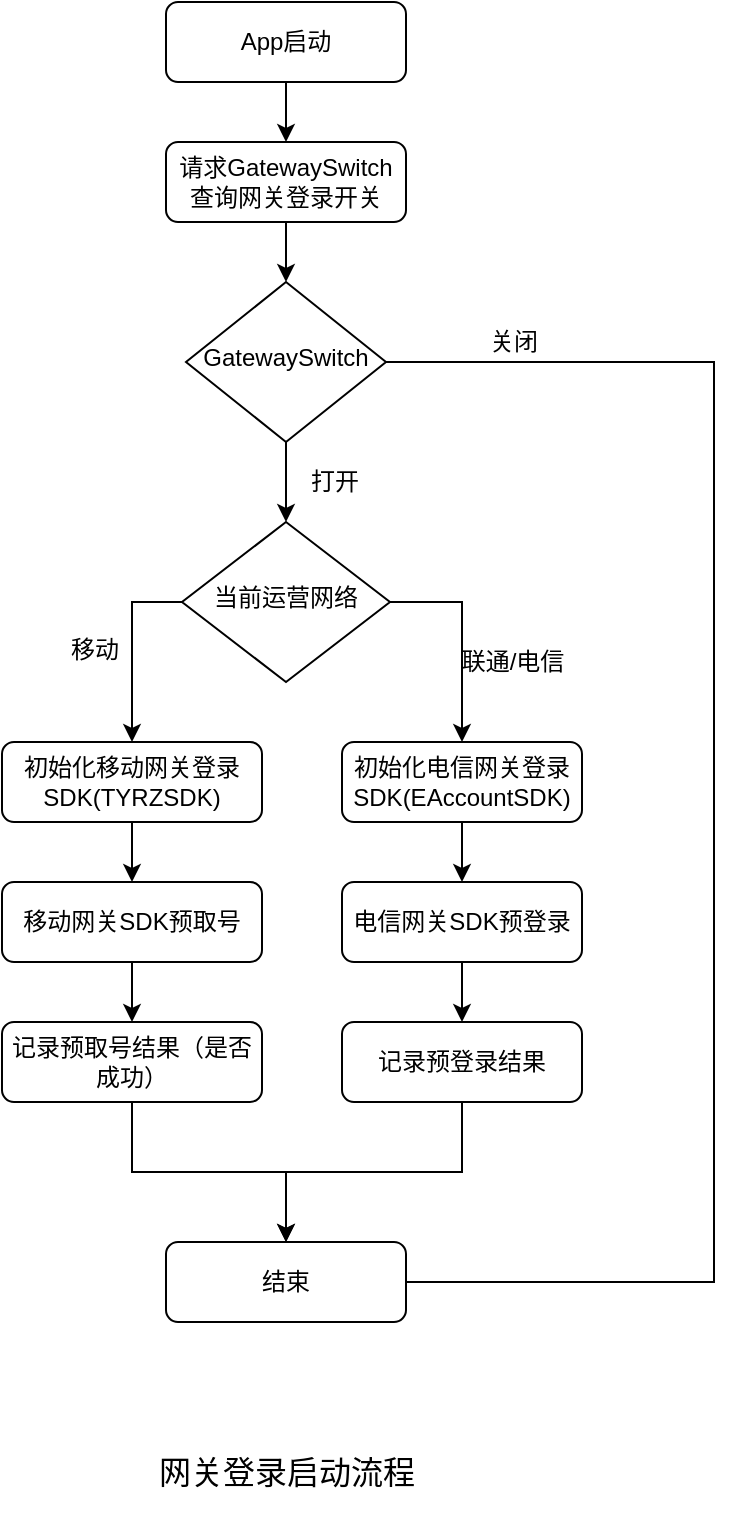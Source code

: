 <mxfile version="12.8.4" type="github" pages="2">
  <diagram id="C5RBs43oDa-KdzZeNtuy" name="网关登录启动流程">
    <mxGraphModel dx="687" dy="559" grid="1" gridSize="10" guides="1" tooltips="1" connect="1" arrows="1" fold="1" page="1" pageScale="1" pageWidth="827" pageHeight="1169" math="0" shadow="0">
      <root>
        <mxCell id="WIyWlLk6GJQsqaUBKTNV-0" />
        <mxCell id="WIyWlLk6GJQsqaUBKTNV-1" parent="WIyWlLk6GJQsqaUBKTNV-0" />
        <mxCell id="4GM5EZFn7FC8IjJdm806-10" style="edgeStyle=orthogonalEdgeStyle;rounded=0;orthogonalLoop=1;jettySize=auto;html=1;exitX=0.5;exitY=1;exitDx=0;exitDy=0;entryX=0.5;entryY=0;entryDx=0;entryDy=0;" edge="1" parent="WIyWlLk6GJQsqaUBKTNV-1" source="WIyWlLk6GJQsqaUBKTNV-3" target="4GM5EZFn7FC8IjJdm806-1">
          <mxGeometry relative="1" as="geometry" />
        </mxCell>
        <mxCell id="WIyWlLk6GJQsqaUBKTNV-3" value="App启动" style="rounded=1;whiteSpace=wrap;html=1;fontSize=12;glass=0;strokeWidth=1;shadow=0;" parent="WIyWlLk6GJQsqaUBKTNV-1" vertex="1">
          <mxGeometry x="318" y="120" width="120" height="40" as="geometry" />
        </mxCell>
        <mxCell id="4GM5EZFn7FC8IjJdm806-12" style="edgeStyle=orthogonalEdgeStyle;rounded=0;orthogonalLoop=1;jettySize=auto;html=1;exitX=1;exitY=0.5;exitDx=0;exitDy=0;entryX=0;entryY=0.5;entryDx=0;entryDy=0;" edge="1" parent="WIyWlLk6GJQsqaUBKTNV-1" source="WIyWlLk6GJQsqaUBKTNV-6" target="WIyWlLk6GJQsqaUBKTNV-11">
          <mxGeometry relative="1" as="geometry">
            <Array as="points">
              <mxPoint x="592" y="300" />
              <mxPoint x="592" y="760" />
            </Array>
          </mxGeometry>
        </mxCell>
        <mxCell id="__YPSHUrNCCT7DOqfK9W-0" style="edgeStyle=orthogonalEdgeStyle;rounded=0;orthogonalLoop=1;jettySize=auto;html=1;exitX=0.5;exitY=1;exitDx=0;exitDy=0;entryX=0.5;entryY=0;entryDx=0;entryDy=0;" edge="1" parent="WIyWlLk6GJQsqaUBKTNV-1" source="WIyWlLk6GJQsqaUBKTNV-6" target="WIyWlLk6GJQsqaUBKTNV-10">
          <mxGeometry relative="1" as="geometry" />
        </mxCell>
        <mxCell id="WIyWlLk6GJQsqaUBKTNV-6" value="GatewaySwitch" style="rhombus;whiteSpace=wrap;html=1;shadow=0;fontFamily=Helvetica;fontSize=12;align=center;strokeWidth=1;spacing=6;spacingTop=-4;" parent="WIyWlLk6GJQsqaUBKTNV-1" vertex="1">
          <mxGeometry x="328" y="260" width="100" height="80" as="geometry" />
        </mxCell>
        <mxCell id="4GM5EZFn7FC8IjJdm806-24" style="edgeStyle=orthogonalEdgeStyle;rounded=0;orthogonalLoop=1;jettySize=auto;html=1;exitX=1;exitY=0.5;exitDx=0;exitDy=0;entryX=0.5;entryY=0;entryDx=0;entryDy=0;" edge="1" parent="WIyWlLk6GJQsqaUBKTNV-1" source="WIyWlLk6GJQsqaUBKTNV-10" target="4GM5EZFn7FC8IjJdm806-22">
          <mxGeometry relative="1" as="geometry" />
        </mxCell>
        <mxCell id="4GM5EZFn7FC8IjJdm806-26" style="edgeStyle=orthogonalEdgeStyle;rounded=0;orthogonalLoop=1;jettySize=auto;html=1;exitX=0;exitY=0.5;exitDx=0;exitDy=0;entryX=0.5;entryY=0;entryDx=0;entryDy=0;" edge="1" parent="WIyWlLk6GJQsqaUBKTNV-1" source="WIyWlLk6GJQsqaUBKTNV-10" target="4GM5EZFn7FC8IjJdm806-18">
          <mxGeometry relative="1" as="geometry" />
        </mxCell>
        <mxCell id="WIyWlLk6GJQsqaUBKTNV-10" value="当前运营网络" style="rhombus;whiteSpace=wrap;html=1;shadow=0;fontFamily=Helvetica;fontSize=12;align=center;strokeWidth=1;spacing=6;spacingTop=-4;" parent="WIyWlLk6GJQsqaUBKTNV-1" vertex="1">
          <mxGeometry x="326" y="380" width="104" height="80" as="geometry" />
        </mxCell>
        <mxCell id="WIyWlLk6GJQsqaUBKTNV-11" value="结束" style="rounded=1;whiteSpace=wrap;html=1;fontSize=12;glass=0;strokeWidth=1;shadow=0;" parent="WIyWlLk6GJQsqaUBKTNV-1" vertex="1">
          <mxGeometry x="318" y="740" width="120" height="40" as="geometry" />
        </mxCell>
        <mxCell id="4GM5EZFn7FC8IjJdm806-11" style="edgeStyle=orthogonalEdgeStyle;rounded=0;orthogonalLoop=1;jettySize=auto;html=1;exitX=0.5;exitY=1;exitDx=0;exitDy=0;entryX=0.5;entryY=0;entryDx=0;entryDy=0;" edge="1" parent="WIyWlLk6GJQsqaUBKTNV-1" source="4GM5EZFn7FC8IjJdm806-1" target="WIyWlLk6GJQsqaUBKTNV-6">
          <mxGeometry relative="1" as="geometry" />
        </mxCell>
        <mxCell id="4GM5EZFn7FC8IjJdm806-1" value="请求GatewaySwitch查询网关登录开关" style="rounded=1;whiteSpace=wrap;html=1;" vertex="1" parent="WIyWlLk6GJQsqaUBKTNV-1">
          <mxGeometry x="318" y="190" width="120" height="40" as="geometry" />
        </mxCell>
        <mxCell id="4GM5EZFn7FC8IjJdm806-13" value="关闭" style="text;html=1;strokeColor=none;fillColor=none;align=center;verticalAlign=middle;whiteSpace=wrap;rounded=0;" vertex="1" parent="WIyWlLk6GJQsqaUBKTNV-1">
          <mxGeometry x="472" y="280" width="40" height="20" as="geometry" />
        </mxCell>
        <mxCell id="4GM5EZFn7FC8IjJdm806-28" value="" style="edgeStyle=orthogonalEdgeStyle;rounded=0;orthogonalLoop=1;jettySize=auto;html=1;" edge="1" parent="WIyWlLk6GJQsqaUBKTNV-1" source="4GM5EZFn7FC8IjJdm806-18" target="4GM5EZFn7FC8IjJdm806-27">
          <mxGeometry relative="1" as="geometry" />
        </mxCell>
        <mxCell id="4GM5EZFn7FC8IjJdm806-18" value="初始化移动网关登录SDK(TYRZSDK)" style="rounded=1;whiteSpace=wrap;html=1;" vertex="1" parent="WIyWlLk6GJQsqaUBKTNV-1">
          <mxGeometry x="236" y="490" width="130" height="40" as="geometry" />
        </mxCell>
        <mxCell id="4GM5EZFn7FC8IjJdm806-32" value="" style="edgeStyle=orthogonalEdgeStyle;rounded=0;orthogonalLoop=1;jettySize=auto;html=1;" edge="1" parent="WIyWlLk6GJQsqaUBKTNV-1" source="4GM5EZFn7FC8IjJdm806-27" target="4GM5EZFn7FC8IjJdm806-31">
          <mxGeometry relative="1" as="geometry" />
        </mxCell>
        <mxCell id="4GM5EZFn7FC8IjJdm806-27" value="移动网关SDK预取号" style="rounded=1;whiteSpace=wrap;html=1;" vertex="1" parent="WIyWlLk6GJQsqaUBKTNV-1">
          <mxGeometry x="236" y="560" width="130" height="40" as="geometry" />
        </mxCell>
        <mxCell id="4GM5EZFn7FC8IjJdm806-36" style="edgeStyle=orthogonalEdgeStyle;rounded=0;orthogonalLoop=1;jettySize=auto;html=1;exitX=0.5;exitY=1;exitDx=0;exitDy=0;entryX=0.5;entryY=0;entryDx=0;entryDy=0;" edge="1" parent="WIyWlLk6GJQsqaUBKTNV-1" source="4GM5EZFn7FC8IjJdm806-31" target="WIyWlLk6GJQsqaUBKTNV-11">
          <mxGeometry relative="1" as="geometry" />
        </mxCell>
        <mxCell id="4GM5EZFn7FC8IjJdm806-31" value="记录预取号结果（是否成功）" style="rounded=1;whiteSpace=wrap;html=1;" vertex="1" parent="WIyWlLk6GJQsqaUBKTNV-1">
          <mxGeometry x="236" y="630" width="130" height="40" as="geometry" />
        </mxCell>
        <mxCell id="4GM5EZFn7FC8IjJdm806-30" value="" style="edgeStyle=orthogonalEdgeStyle;rounded=0;orthogonalLoop=1;jettySize=auto;html=1;" edge="1" parent="WIyWlLk6GJQsqaUBKTNV-1" source="4GM5EZFn7FC8IjJdm806-22" target="4GM5EZFn7FC8IjJdm806-29">
          <mxGeometry relative="1" as="geometry" />
        </mxCell>
        <mxCell id="4GM5EZFn7FC8IjJdm806-22" value="初始化电信网关登录SDK(EAccountSDK)" style="rounded=1;whiteSpace=wrap;html=1;" vertex="1" parent="WIyWlLk6GJQsqaUBKTNV-1">
          <mxGeometry x="406" y="490" width="120" height="40" as="geometry" />
        </mxCell>
        <mxCell id="4GM5EZFn7FC8IjJdm806-34" value="" style="edgeStyle=orthogonalEdgeStyle;rounded=0;orthogonalLoop=1;jettySize=auto;html=1;" edge="1" parent="WIyWlLk6GJQsqaUBKTNV-1" source="4GM5EZFn7FC8IjJdm806-29" target="4GM5EZFn7FC8IjJdm806-33">
          <mxGeometry relative="1" as="geometry" />
        </mxCell>
        <mxCell id="4GM5EZFn7FC8IjJdm806-29" value="电信网关SDK预登录" style="rounded=1;whiteSpace=wrap;html=1;" vertex="1" parent="WIyWlLk6GJQsqaUBKTNV-1">
          <mxGeometry x="406" y="560" width="120" height="40" as="geometry" />
        </mxCell>
        <mxCell id="4GM5EZFn7FC8IjJdm806-37" style="edgeStyle=orthogonalEdgeStyle;rounded=0;orthogonalLoop=1;jettySize=auto;html=1;exitX=0.5;exitY=1;exitDx=0;exitDy=0;" edge="1" parent="WIyWlLk6GJQsqaUBKTNV-1" source="4GM5EZFn7FC8IjJdm806-33" target="WIyWlLk6GJQsqaUBKTNV-11">
          <mxGeometry relative="1" as="geometry" />
        </mxCell>
        <mxCell id="4GM5EZFn7FC8IjJdm806-33" value="记录预登录结果" style="rounded=1;whiteSpace=wrap;html=1;" vertex="1" parent="WIyWlLk6GJQsqaUBKTNV-1">
          <mxGeometry x="406" y="630" width="120" height="40" as="geometry" />
        </mxCell>
        <mxCell id="4GM5EZFn7FC8IjJdm806-23" value="移动" style="text;html=1;align=center;verticalAlign=middle;resizable=0;points=[];autosize=1;" vertex="1" parent="WIyWlLk6GJQsqaUBKTNV-1">
          <mxGeometry x="262" y="434" width="40" height="20" as="geometry" />
        </mxCell>
        <mxCell id="4GM5EZFn7FC8IjJdm806-25" value="联通/电信" style="text;html=1;align=center;verticalAlign=middle;resizable=0;points=[];autosize=1;" vertex="1" parent="WIyWlLk6GJQsqaUBKTNV-1">
          <mxGeometry x="456" y="440" width="70" height="20" as="geometry" />
        </mxCell>
        <mxCell id="4GM5EZFn7FC8IjJdm806-38" value="打开" style="text;html=1;align=center;verticalAlign=middle;resizable=0;points=[];autosize=1;" vertex="1" parent="WIyWlLk6GJQsqaUBKTNV-1">
          <mxGeometry x="382" y="350" width="40" height="20" as="geometry" />
        </mxCell>
        <mxCell id="4GM5EZFn7FC8IjJdm806-39" value="&lt;font style=&quot;font-size: 16px&quot;&gt;网关登录启动流程&lt;/font&gt;" style="text;html=1;strokeColor=none;fillColor=none;align=center;verticalAlign=middle;whiteSpace=wrap;rounded=0;" vertex="1" parent="WIyWlLk6GJQsqaUBKTNV-1">
          <mxGeometry x="305.5" y="835" width="145" height="40" as="geometry" />
        </mxCell>
      </root>
    </mxGraphModel>
  </diagram>
  <diagram id="if1_n2AusRhqwOlkb4qs" name="网关登录-登录流程">
    <mxGraphModel dx="687" dy="559" grid="1" gridSize="10" guides="1" tooltips="1" connect="1" arrows="1" fold="1" page="1" pageScale="1" pageWidth="827" pageHeight="1169" math="0" shadow="0">
      <root>
        <mxCell id="L0pwAKtmVoswdcQVTJo0-0" />
        <mxCell id="L0pwAKtmVoswdcQVTJo0-1" parent="L0pwAKtmVoswdcQVTJo0-0" />
      </root>
    </mxGraphModel>
  </diagram>
</mxfile>
